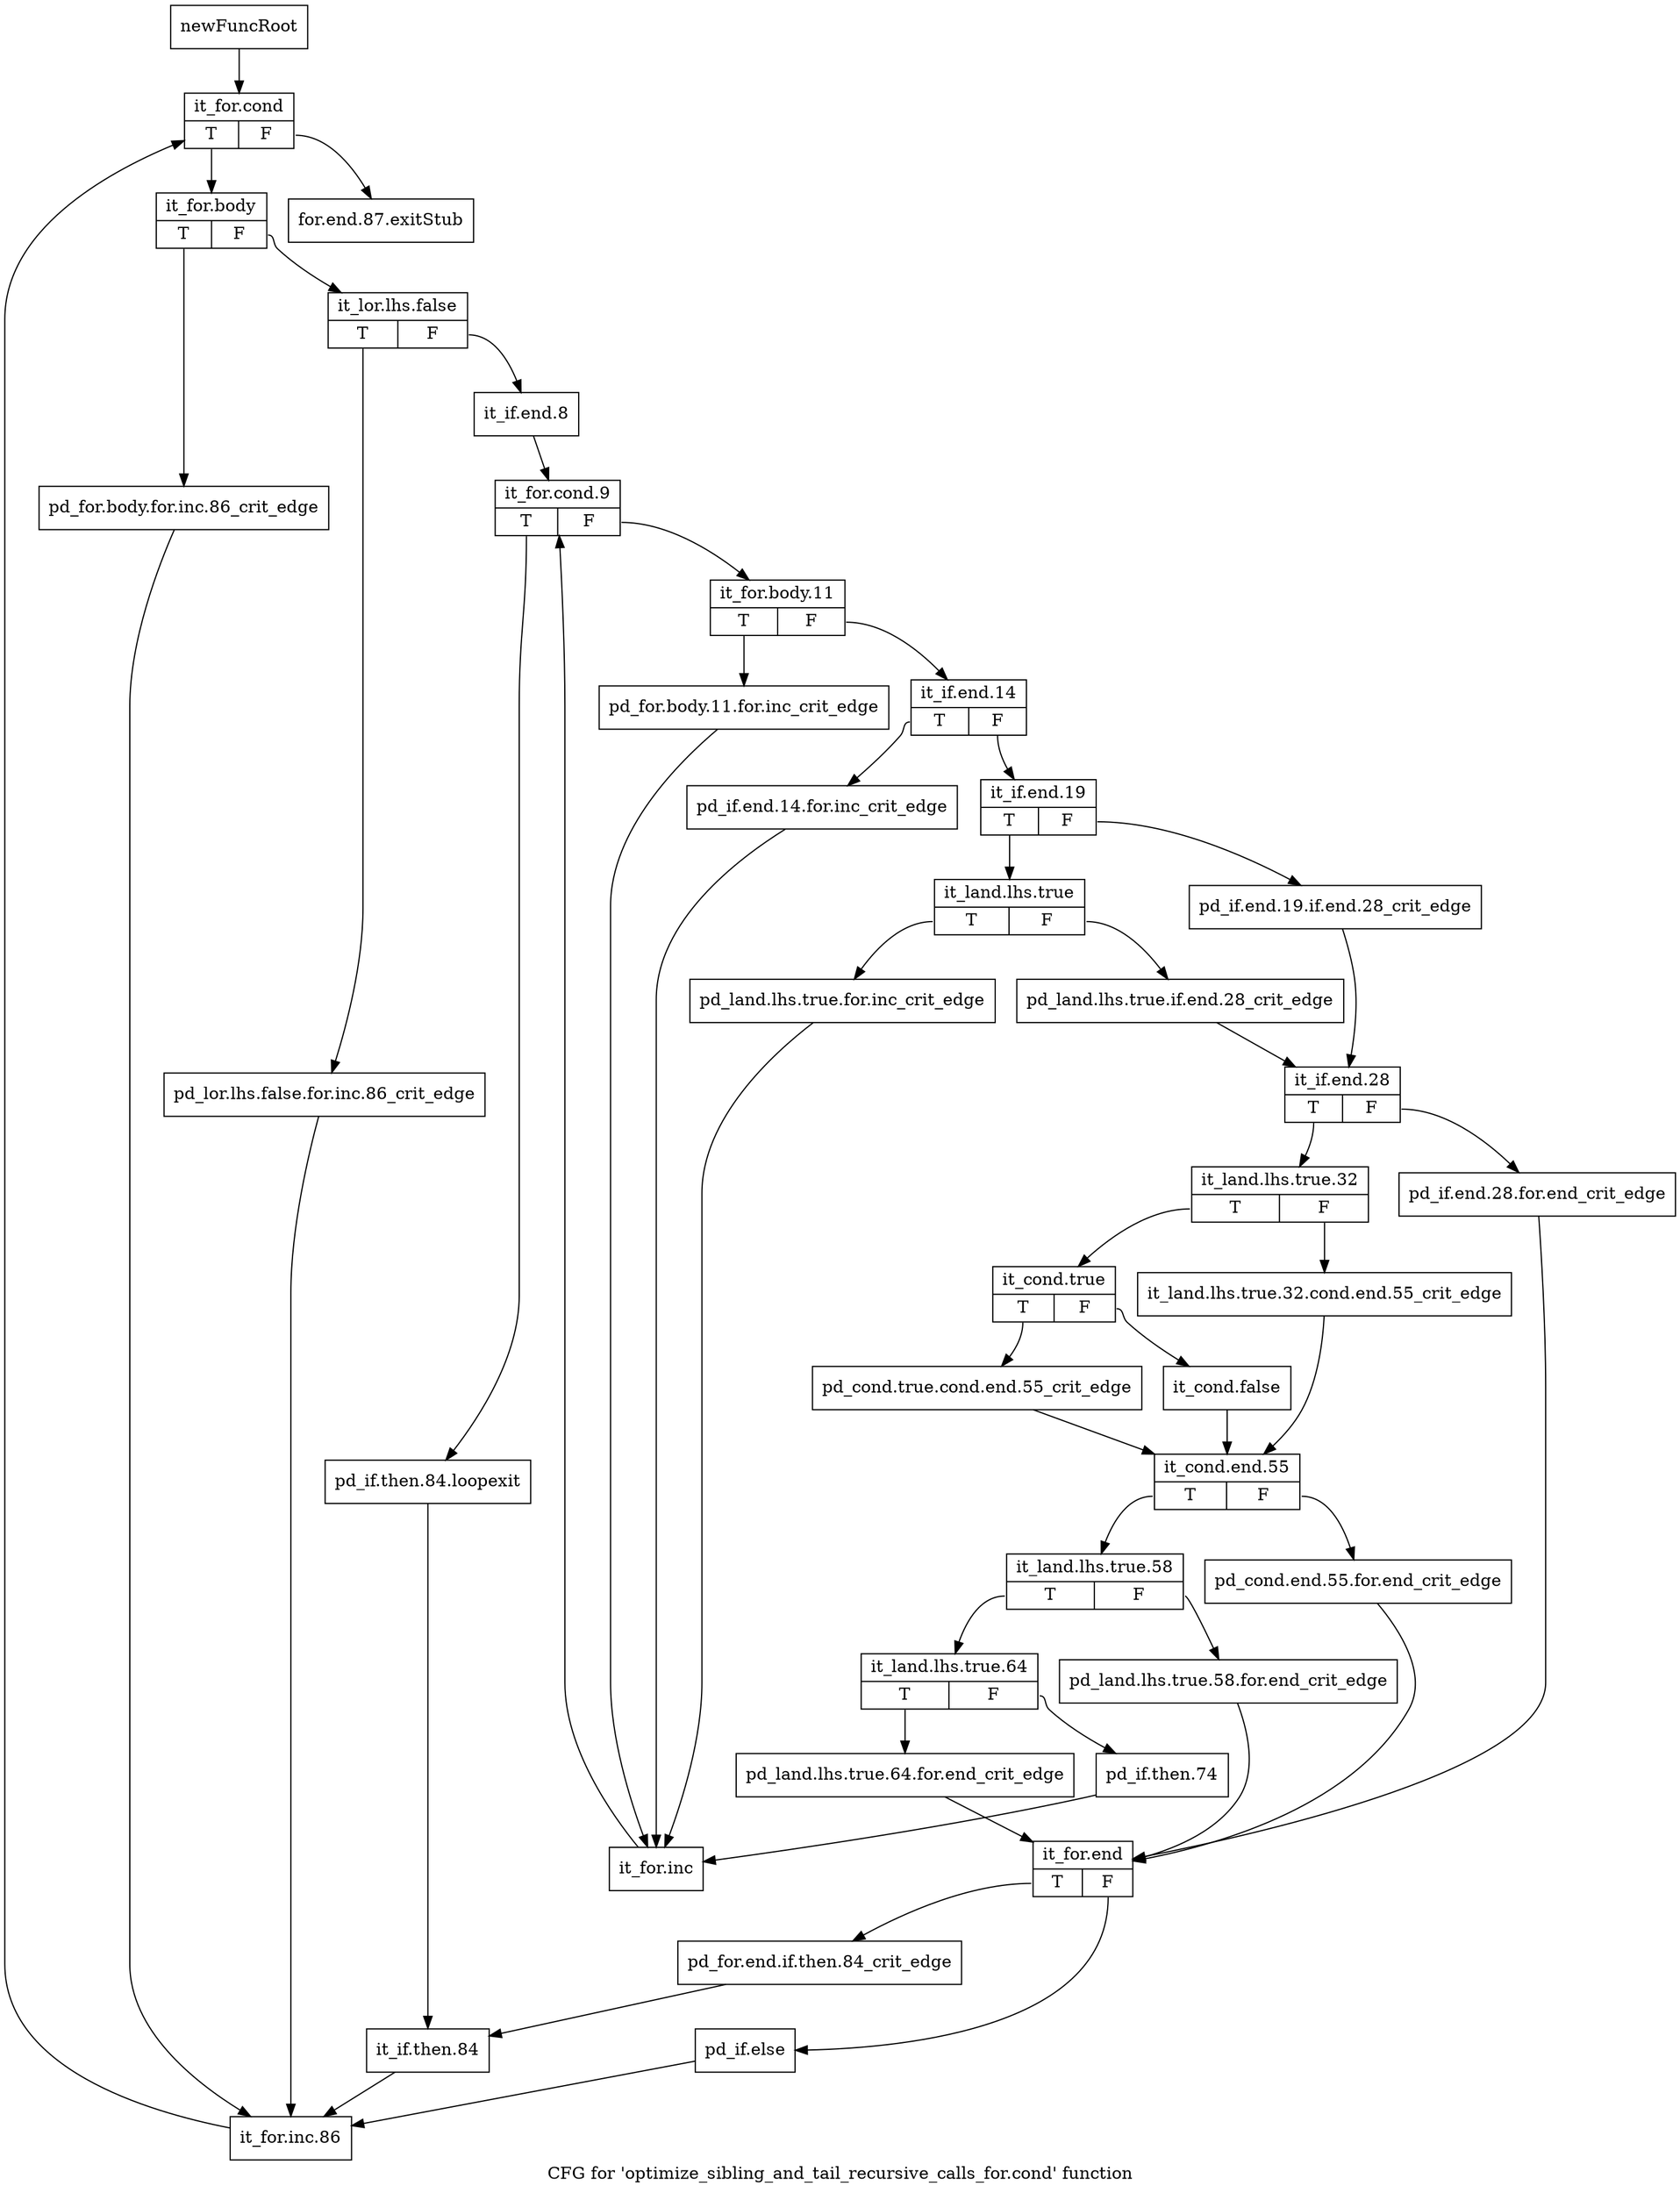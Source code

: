 digraph "CFG for 'optimize_sibling_and_tail_recursive_calls_for.cond' function" {
	label="CFG for 'optimize_sibling_and_tail_recursive_calls_for.cond' function";

	Node0xc2776b0 [shape=record,label="{newFuncRoot}"];
	Node0xc2776b0 -> Node0xc27f220;
	Node0xc277700 [shape=record,label="{for.end.87.exitStub}"];
	Node0xc27f220 [shape=record,label="{it_for.cond|{<s0>T|<s1>F}}"];
	Node0xc27f220:s0 -> Node0xc27f270;
	Node0xc27f220:s1 -> Node0xc277700;
	Node0xc27f270 [shape=record,label="{it_for.body|{<s0>T|<s1>F}}"];
	Node0xc27f270:s0 -> Node0xc27fd10;
	Node0xc27f270:s1 -> Node0xc27f2c0;
	Node0xc27f2c0 [shape=record,label="{it_lor.lhs.false|{<s0>T|<s1>F}}"];
	Node0xc27f2c0:s0 -> Node0xc27fcc0;
	Node0xc27f2c0:s1 -> Node0xc27f310;
	Node0xc27f310 [shape=record,label="{it_if.end.8}"];
	Node0xc27f310 -> Node0xc27f360;
	Node0xc27f360 [shape=record,label="{it_for.cond.9|{<s0>T|<s1>F}}"];
	Node0xc27f360:s0 -> Node0xc27fc20;
	Node0xc27f360:s1 -> Node0xc27f3b0;
	Node0xc27f3b0 [shape=record,label="{it_for.body.11|{<s0>T|<s1>F}}"];
	Node0xc27f3b0:s0 -> Node0xc27fb80;
	Node0xc27f3b0:s1 -> Node0xc27f400;
	Node0xc27f400 [shape=record,label="{it_if.end.14|{<s0>T|<s1>F}}"];
	Node0xc27f400:s0 -> Node0xc27fb30;
	Node0xc27f400:s1 -> Node0xc27f450;
	Node0xc27f450 [shape=record,label="{it_if.end.19|{<s0>T|<s1>F}}"];
	Node0xc27f450:s0 -> Node0xc27f4f0;
	Node0xc27f450:s1 -> Node0xc27f4a0;
	Node0xc27f4a0 [shape=record,label="{pd_if.end.19.if.end.28_crit_edge}"];
	Node0xc27f4a0 -> Node0xc27f590;
	Node0xc27f4f0 [shape=record,label="{it_land.lhs.true|{<s0>T|<s1>F}}"];
	Node0xc27f4f0:s0 -> Node0xc27fae0;
	Node0xc27f4f0:s1 -> Node0xc27f540;
	Node0xc27f540 [shape=record,label="{pd_land.lhs.true.if.end.28_crit_edge}"];
	Node0xc27f540 -> Node0xc27f590;
	Node0xc27f590 [shape=record,label="{it_if.end.28|{<s0>T|<s1>F}}"];
	Node0xc27f590:s0 -> Node0xc27f630;
	Node0xc27f590:s1 -> Node0xc27f5e0;
	Node0xc27f5e0 [shape=record,label="{pd_if.end.28.for.end_crit_edge}"];
	Node0xc27f5e0 -> Node0xc27f9f0;
	Node0xc27f630 [shape=record,label="{it_land.lhs.true.32|{<s0>T|<s1>F}}"];
	Node0xc27f630:s0 -> Node0xc27f6d0;
	Node0xc27f630:s1 -> Node0xc27f680;
	Node0xc27f680 [shape=record,label="{it_land.lhs.true.32.cond.end.55_crit_edge}"];
	Node0xc27f680 -> Node0xc27f7c0;
	Node0xc27f6d0 [shape=record,label="{it_cond.true|{<s0>T|<s1>F}}"];
	Node0xc27f6d0:s0 -> Node0xc27f770;
	Node0xc27f6d0:s1 -> Node0xc27f720;
	Node0xc27f720 [shape=record,label="{it_cond.false}"];
	Node0xc27f720 -> Node0xc27f7c0;
	Node0xc27f770 [shape=record,label="{pd_cond.true.cond.end.55_crit_edge}"];
	Node0xc27f770 -> Node0xc27f7c0;
	Node0xc27f7c0 [shape=record,label="{it_cond.end.55|{<s0>T|<s1>F}}"];
	Node0xc27f7c0:s0 -> Node0xc27f860;
	Node0xc27f7c0:s1 -> Node0xc27f810;
	Node0xc27f810 [shape=record,label="{pd_cond.end.55.for.end_crit_edge}"];
	Node0xc27f810 -> Node0xc27f9f0;
	Node0xc27f860 [shape=record,label="{it_land.lhs.true.58|{<s0>T|<s1>F}}"];
	Node0xc27f860:s0 -> Node0xc27f900;
	Node0xc27f860:s1 -> Node0xc27f8b0;
	Node0xc27f8b0 [shape=record,label="{pd_land.lhs.true.58.for.end_crit_edge}"];
	Node0xc27f8b0 -> Node0xc27f9f0;
	Node0xc27f900 [shape=record,label="{it_land.lhs.true.64|{<s0>T|<s1>F}}"];
	Node0xc27f900:s0 -> Node0xc27f9a0;
	Node0xc27f900:s1 -> Node0xc27f950;
	Node0xc27f950 [shape=record,label="{pd_if.then.74}"];
	Node0xc27f950 -> Node0xc27fbd0;
	Node0xc27f9a0 [shape=record,label="{pd_land.lhs.true.64.for.end_crit_edge}"];
	Node0xc27f9a0 -> Node0xc27f9f0;
	Node0xc27f9f0 [shape=record,label="{it_for.end|{<s0>T|<s1>F}}"];
	Node0xc27f9f0:s0 -> Node0xc27fa90;
	Node0xc27f9f0:s1 -> Node0xc27fa40;
	Node0xc27fa40 [shape=record,label="{pd_if.else}"];
	Node0xc27fa40 -> Node0xc27fd60;
	Node0xc27fa90 [shape=record,label="{pd_for.end.if.then.84_crit_edge}"];
	Node0xc27fa90 -> Node0xc27fc70;
	Node0xc27fae0 [shape=record,label="{pd_land.lhs.true.for.inc_crit_edge}"];
	Node0xc27fae0 -> Node0xc27fbd0;
	Node0xc27fb30 [shape=record,label="{pd_if.end.14.for.inc_crit_edge}"];
	Node0xc27fb30 -> Node0xc27fbd0;
	Node0xc27fb80 [shape=record,label="{pd_for.body.11.for.inc_crit_edge}"];
	Node0xc27fb80 -> Node0xc27fbd0;
	Node0xc27fbd0 [shape=record,label="{it_for.inc}"];
	Node0xc27fbd0 -> Node0xc27f360;
	Node0xc27fc20 [shape=record,label="{pd_if.then.84.loopexit}"];
	Node0xc27fc20 -> Node0xc27fc70;
	Node0xc27fc70 [shape=record,label="{it_if.then.84}"];
	Node0xc27fc70 -> Node0xc27fd60;
	Node0xc27fcc0 [shape=record,label="{pd_lor.lhs.false.for.inc.86_crit_edge}"];
	Node0xc27fcc0 -> Node0xc27fd60;
	Node0xc27fd10 [shape=record,label="{pd_for.body.for.inc.86_crit_edge}"];
	Node0xc27fd10 -> Node0xc27fd60;
	Node0xc27fd60 [shape=record,label="{it_for.inc.86}"];
	Node0xc27fd60 -> Node0xc27f220;
}
